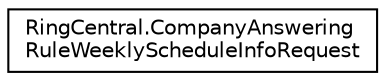 digraph "Graphical Class Hierarchy"
{
 // LATEX_PDF_SIZE
  edge [fontname="Helvetica",fontsize="10",labelfontname="Helvetica",labelfontsize="10"];
  node [fontname="Helvetica",fontsize="10",shape=record];
  rankdir="LR";
  Node0 [label="RingCentral.CompanyAnswering\lRuleWeeklyScheduleInfoRequest",height=0.2,width=0.4,color="black", fillcolor="white", style="filled",URL="$classRingCentral_1_1CompanyAnsweringRuleWeeklyScheduleInfoRequest.html",tooltip="Weekly schedule. If specified, ranges cannot be specified"];
}
